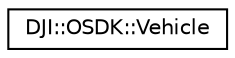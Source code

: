 digraph "Graphical Class Hierarchy"
{
 // INTERACTIVE_SVG=YES
 // LATEX_PDF_SIZE
  edge [fontname="Helvetica",fontsize="10",labelfontname="Helvetica",labelfontsize="10"];
  node [fontname="Helvetica",fontsize="10",shape=record];
  rankdir="LR";
  Node0 [label="DJI::OSDK::Vehicle",height=0.2,width=0.4,color="black", fillcolor="white", style="filled",URL="$classDJI_1_1OSDK_1_1Vehicle.html",tooltip="A top-level encapsulation of a DJI drone/FC connected to your OES."];
}
